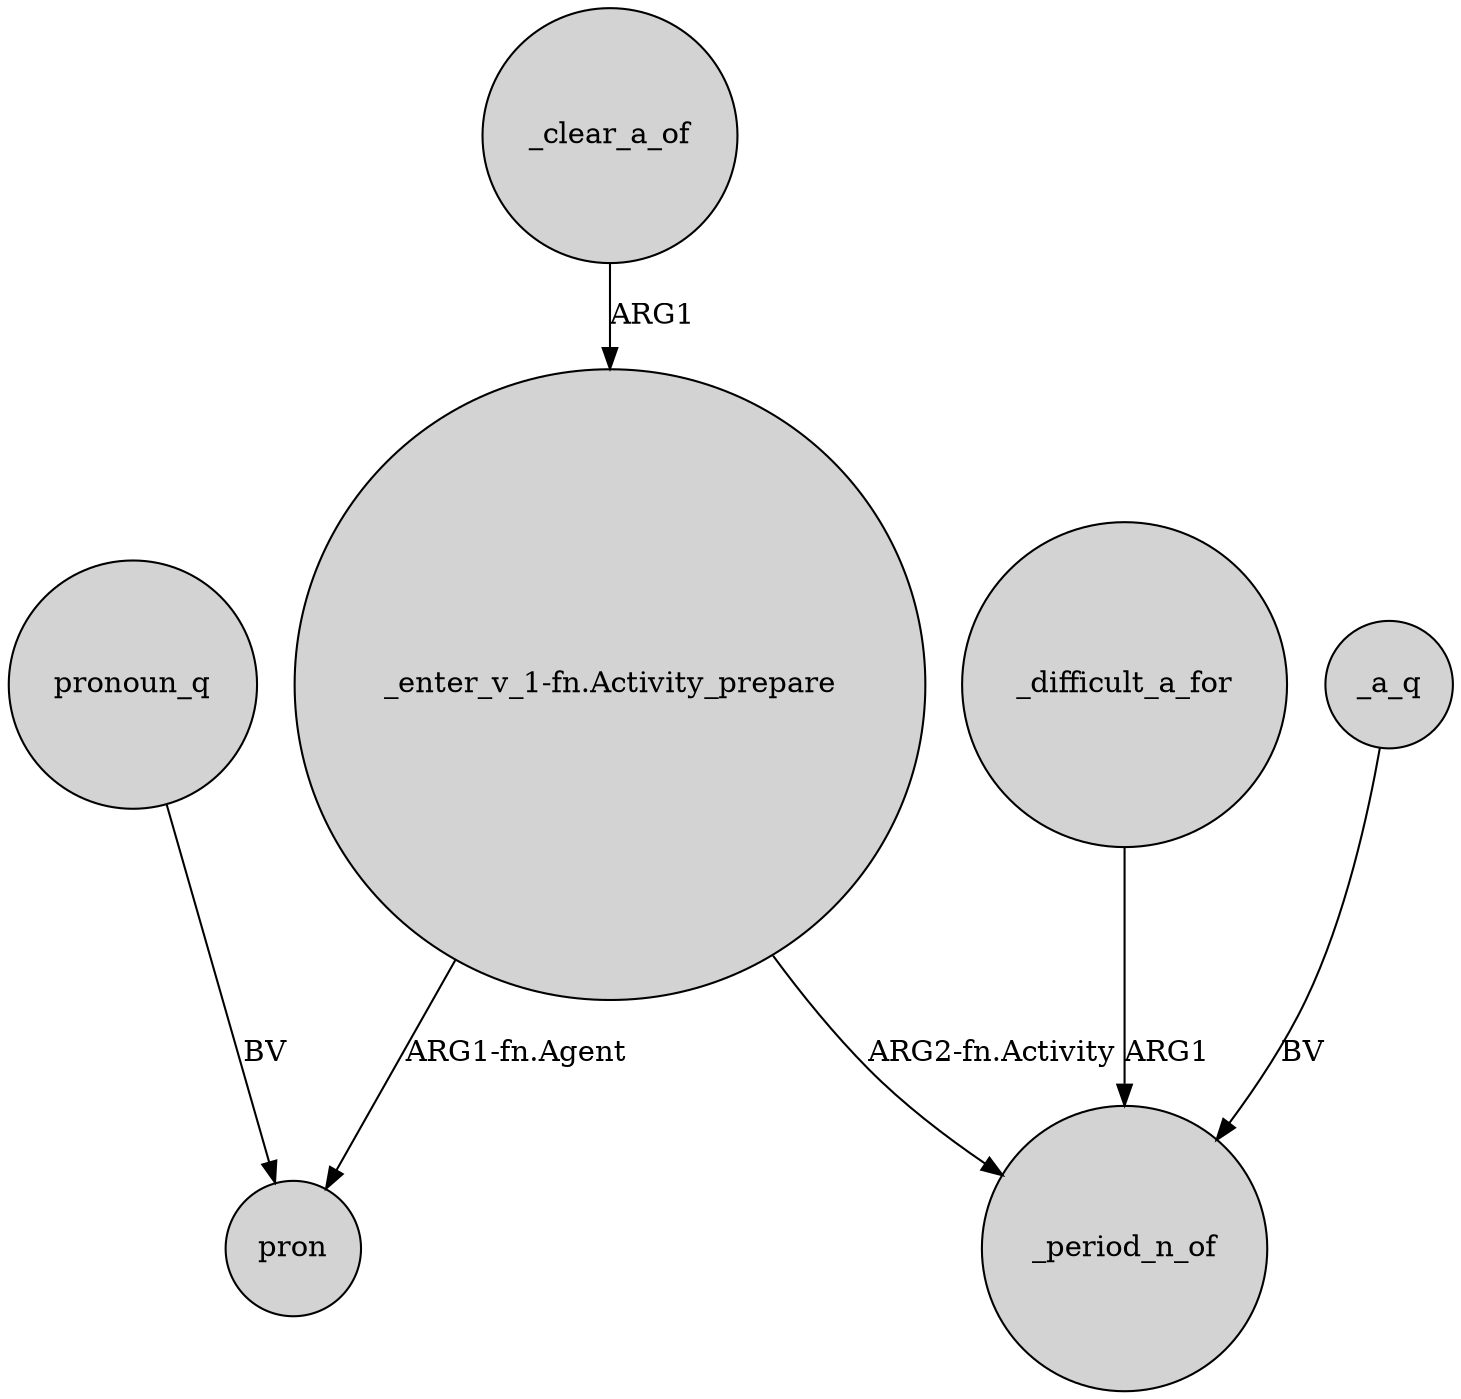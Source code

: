 digraph {
	node [shape=circle style=filled]
	_a_q -> _period_n_of [label=BV]
	_clear_a_of -> "_enter_v_1-fn.Activity_prepare" [label=ARG1]
	"_enter_v_1-fn.Activity_prepare" -> pron [label="ARG1-fn.Agent"]
	_difficult_a_for -> _period_n_of [label=ARG1]
	"_enter_v_1-fn.Activity_prepare" -> _period_n_of [label="ARG2-fn.Activity"]
	pronoun_q -> pron [label=BV]
}
